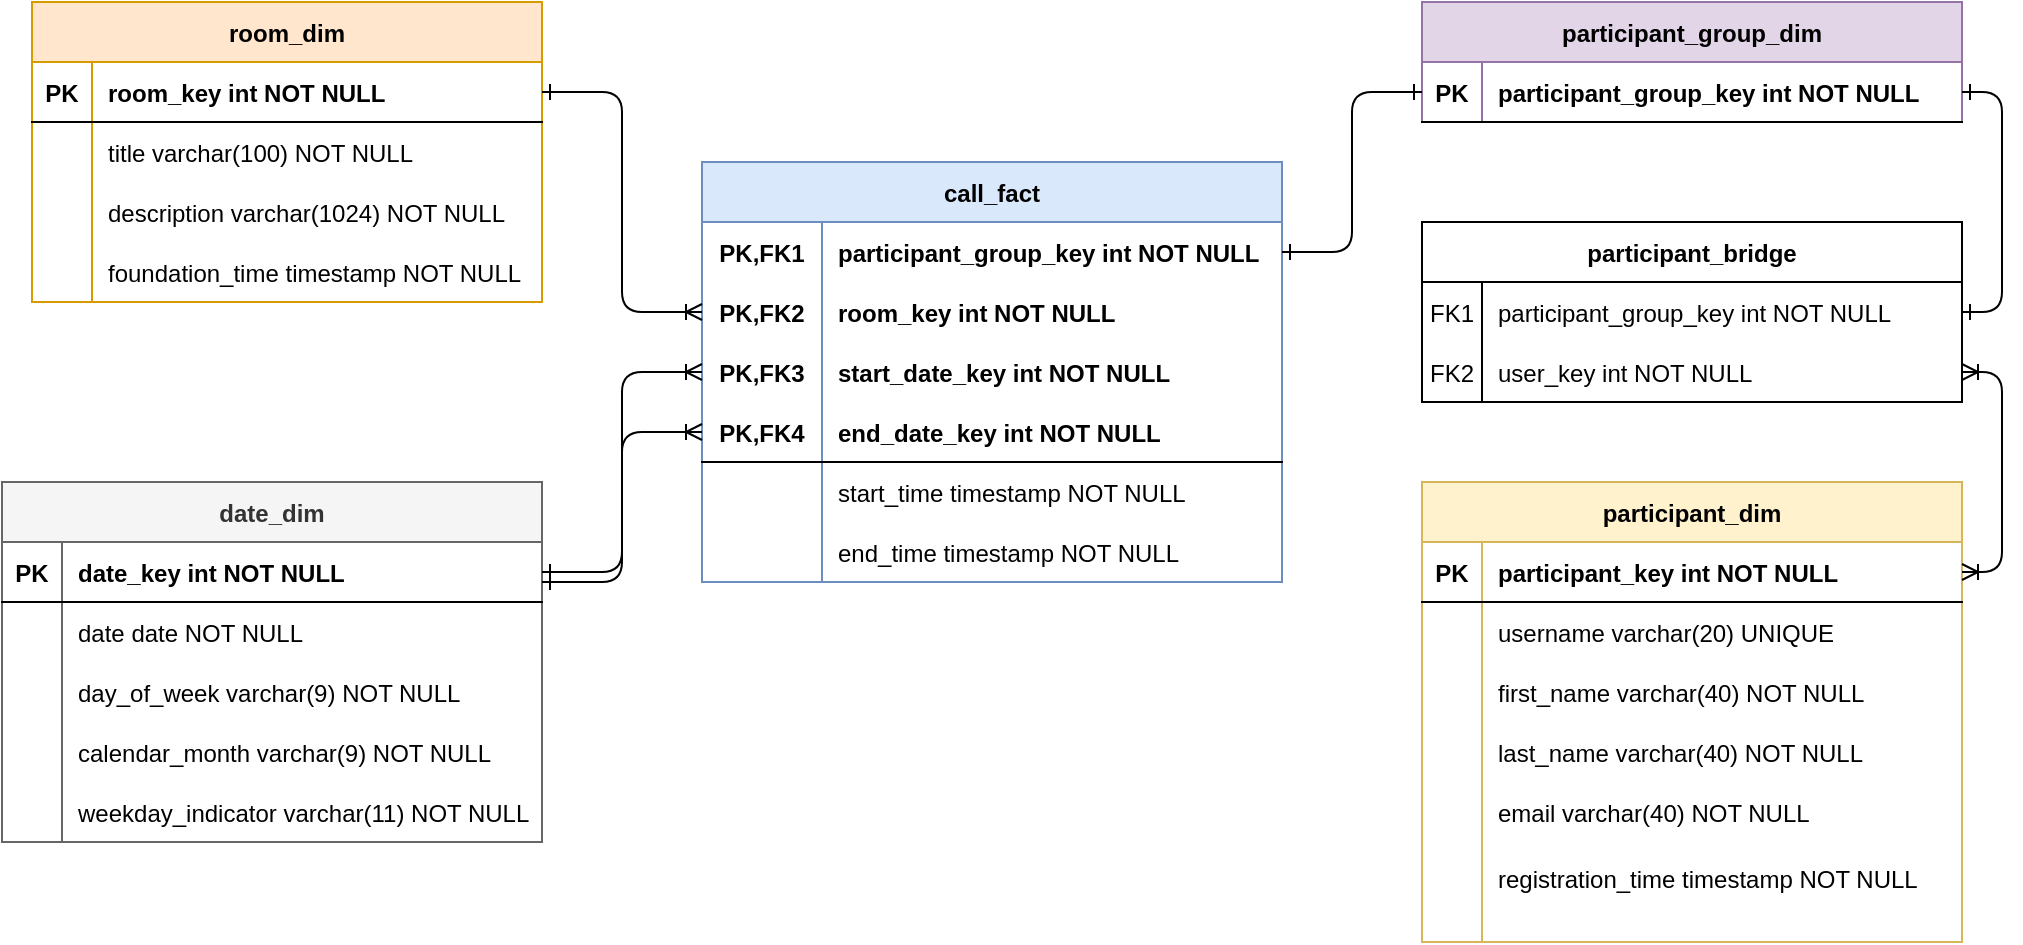 <mxfile version="17.4.6" type="device"><diagram id="qKj7BQouxTG_tLNPHcak" name="Page-1"><mxGraphModel dx="2272" dy="799" grid="1" gridSize="10" guides="1" tooltips="1" connect="1" arrows="1" fold="1" page="1" pageScale="1" pageWidth="850" pageHeight="1100" math="0" shadow="0"><root><mxCell id="0"/><mxCell id="1" parent="0"/><mxCell id="yPWUE9x3bi0etpbtWA5u-27" value="call_fact" style="shape=table;startSize=30;container=1;collapsible=1;childLayout=tableLayout;fixedRows=1;rowLines=0;fontStyle=1;align=center;resizeLast=1;fillColor=#dae8fc;strokeColor=#6c8ebf;" parent="1" vertex="1"><mxGeometry x="320" y="280" width="290" height="210" as="geometry"/></mxCell><mxCell id="yPWUE9x3bi0etpbtWA5u-28" value="" style="shape=tableRow;horizontal=0;startSize=0;swimlaneHead=0;swimlaneBody=0;fillColor=none;collapsible=0;dropTarget=0;points=[[0,0.5],[1,0.5]];portConstraint=eastwest;top=0;left=0;right=0;bottom=0;" parent="yPWUE9x3bi0etpbtWA5u-27" vertex="1"><mxGeometry y="30" width="290" height="30" as="geometry"/></mxCell><mxCell id="yPWUE9x3bi0etpbtWA5u-29" value="PK,FK1" style="shape=partialRectangle;connectable=0;fillColor=none;top=0;left=0;bottom=0;right=0;fontStyle=1;overflow=hidden;" parent="yPWUE9x3bi0etpbtWA5u-28" vertex="1"><mxGeometry width="60" height="30" as="geometry"><mxRectangle width="60" height="30" as="alternateBounds"/></mxGeometry></mxCell><mxCell id="yPWUE9x3bi0etpbtWA5u-30" value="participant_group_key int NOT NULL" style="shape=partialRectangle;connectable=0;fillColor=none;top=0;left=0;bottom=0;right=0;align=left;spacingLeft=6;fontStyle=1;overflow=hidden;" parent="yPWUE9x3bi0etpbtWA5u-28" vertex="1"><mxGeometry x="60" width="230" height="30" as="geometry"><mxRectangle width="230" height="30" as="alternateBounds"/></mxGeometry></mxCell><mxCell id="yPWUE9x3bi0etpbtWA5u-98" value="" style="shape=tableRow;horizontal=0;startSize=0;swimlaneHead=0;swimlaneBody=0;fillColor=none;collapsible=0;dropTarget=0;points=[[0,0.5],[1,0.5]];portConstraint=eastwest;top=0;left=0;right=0;bottom=0;" parent="yPWUE9x3bi0etpbtWA5u-27" vertex="1"><mxGeometry y="60" width="290" height="30" as="geometry"/></mxCell><mxCell id="yPWUE9x3bi0etpbtWA5u-99" value="PK,FK2" style="shape=partialRectangle;connectable=0;fillColor=none;top=0;left=0;bottom=0;right=0;fontStyle=1;overflow=hidden;" parent="yPWUE9x3bi0etpbtWA5u-98" vertex="1"><mxGeometry width="60" height="30" as="geometry"><mxRectangle width="60" height="30" as="alternateBounds"/></mxGeometry></mxCell><mxCell id="yPWUE9x3bi0etpbtWA5u-100" value="room_key int NOT NULL" style="shape=partialRectangle;connectable=0;fillColor=none;top=0;left=0;bottom=0;right=0;align=left;spacingLeft=6;fontStyle=1;overflow=hidden;" parent="yPWUE9x3bi0etpbtWA5u-98" vertex="1"><mxGeometry x="60" width="230" height="30" as="geometry"><mxRectangle width="230" height="30" as="alternateBounds"/></mxGeometry></mxCell><mxCell id="yPWUE9x3bi0etpbtWA5u-43" value="" style="shape=tableRow;horizontal=0;startSize=0;swimlaneHead=0;swimlaneBody=0;fillColor=none;collapsible=0;dropTarget=0;points=[[0,0.5],[1,0.5]];portConstraint=eastwest;top=0;left=0;right=0;bottom=0;" parent="yPWUE9x3bi0etpbtWA5u-27" vertex="1"><mxGeometry y="90" width="290" height="30" as="geometry"/></mxCell><mxCell id="yPWUE9x3bi0etpbtWA5u-44" value="PK,FK3" style="shape=partialRectangle;connectable=0;fillColor=none;top=0;left=0;bottom=0;right=0;fontStyle=1;overflow=hidden;" parent="yPWUE9x3bi0etpbtWA5u-43" vertex="1"><mxGeometry width="60" height="30" as="geometry"><mxRectangle width="60" height="30" as="alternateBounds"/></mxGeometry></mxCell><mxCell id="yPWUE9x3bi0etpbtWA5u-45" value="start_date_key int NOT NULL" style="shape=partialRectangle;connectable=0;fillColor=none;top=0;left=0;bottom=0;right=0;align=left;spacingLeft=6;fontStyle=1;overflow=hidden;" parent="yPWUE9x3bi0etpbtWA5u-43" vertex="1"><mxGeometry x="60" width="230" height="30" as="geometry"><mxRectangle width="230" height="30" as="alternateBounds"/></mxGeometry></mxCell><mxCell id="yPWUE9x3bi0etpbtWA5u-104" value="" style="shape=tableRow;horizontal=0;startSize=0;swimlaneHead=0;swimlaneBody=0;fillColor=none;collapsible=0;dropTarget=0;points=[[0,0.5],[1,0.5]];portConstraint=eastwest;top=0;left=0;right=0;bottom=1;" parent="yPWUE9x3bi0etpbtWA5u-27" vertex="1"><mxGeometry y="120" width="290" height="30" as="geometry"/></mxCell><mxCell id="yPWUE9x3bi0etpbtWA5u-105" value="PK,FK4" style="shape=partialRectangle;connectable=0;fillColor=none;top=0;left=0;bottom=0;right=0;fontStyle=1;overflow=hidden;" parent="yPWUE9x3bi0etpbtWA5u-104" vertex="1"><mxGeometry width="60" height="30" as="geometry"><mxRectangle width="60" height="30" as="alternateBounds"/></mxGeometry></mxCell><mxCell id="yPWUE9x3bi0etpbtWA5u-106" value="end_date_key int NOT NULL" style="shape=partialRectangle;connectable=0;fillColor=none;top=0;left=0;bottom=0;right=0;align=left;spacingLeft=6;fontStyle=1;overflow=hidden;" parent="yPWUE9x3bi0etpbtWA5u-104" vertex="1"><mxGeometry x="60" width="230" height="30" as="geometry"><mxRectangle width="230" height="30" as="alternateBounds"/></mxGeometry></mxCell><mxCell id="yPWUE9x3bi0etpbtWA5u-34" value="" style="shape=tableRow;horizontal=0;startSize=0;swimlaneHead=0;swimlaneBody=0;fillColor=none;collapsible=0;dropTarget=0;points=[[0,0.5],[1,0.5]];portConstraint=eastwest;top=0;left=0;right=0;bottom=0;" parent="yPWUE9x3bi0etpbtWA5u-27" vertex="1"><mxGeometry y="150" width="290" height="30" as="geometry"/></mxCell><mxCell id="yPWUE9x3bi0etpbtWA5u-35" value="" style="shape=partialRectangle;connectable=0;fillColor=none;top=0;left=0;bottom=0;right=0;editable=1;overflow=hidden;" parent="yPWUE9x3bi0etpbtWA5u-34" vertex="1"><mxGeometry width="60" height="30" as="geometry"><mxRectangle width="60" height="30" as="alternateBounds"/></mxGeometry></mxCell><mxCell id="yPWUE9x3bi0etpbtWA5u-36" value="start_time timestamp NOT NULL" style="shape=partialRectangle;connectable=0;fillColor=none;top=0;left=0;bottom=0;right=0;align=left;spacingLeft=6;overflow=hidden;" parent="yPWUE9x3bi0etpbtWA5u-34" vertex="1"><mxGeometry x="60" width="230" height="30" as="geometry"><mxRectangle width="230" height="30" as="alternateBounds"/></mxGeometry></mxCell><mxCell id="yPWUE9x3bi0etpbtWA5u-133" value="" style="shape=tableRow;horizontal=0;startSize=0;swimlaneHead=0;swimlaneBody=0;fillColor=none;collapsible=0;dropTarget=0;points=[[0,0.5],[1,0.5]];portConstraint=eastwest;top=0;left=0;right=0;bottom=0;" parent="yPWUE9x3bi0etpbtWA5u-27" vertex="1"><mxGeometry y="180" width="290" height="30" as="geometry"/></mxCell><mxCell id="yPWUE9x3bi0etpbtWA5u-134" value="" style="shape=partialRectangle;connectable=0;fillColor=none;top=0;left=0;bottom=0;right=0;editable=1;overflow=hidden;" parent="yPWUE9x3bi0etpbtWA5u-133" vertex="1"><mxGeometry width="60" height="30" as="geometry"><mxRectangle width="60" height="30" as="alternateBounds"/></mxGeometry></mxCell><mxCell id="yPWUE9x3bi0etpbtWA5u-135" value="end_time timestamp NOT NULL" style="shape=partialRectangle;connectable=0;fillColor=none;top=0;left=0;bottom=0;right=0;align=left;spacingLeft=6;overflow=hidden;" parent="yPWUE9x3bi0etpbtWA5u-133" vertex="1"><mxGeometry x="60" width="230" height="30" as="geometry"><mxRectangle width="230" height="30" as="alternateBounds"/></mxGeometry></mxCell><mxCell id="yPWUE9x3bi0etpbtWA5u-46" value="participant_group_dim" style="shape=table;startSize=30;container=1;collapsible=1;childLayout=tableLayout;fixedRows=1;rowLines=0;fontStyle=1;align=center;resizeLast=1;fillColor=#e1d5e7;strokeColor=#9673a6;" parent="1" vertex="1"><mxGeometry x="680" y="200" width="270" height="60" as="geometry"/></mxCell><mxCell id="yPWUE9x3bi0etpbtWA5u-47" value="" style="shape=tableRow;horizontal=0;startSize=0;swimlaneHead=0;swimlaneBody=0;fillColor=none;collapsible=0;dropTarget=0;points=[[0,0.5],[1,0.5]];portConstraint=eastwest;top=0;left=0;right=0;bottom=1;" parent="yPWUE9x3bi0etpbtWA5u-46" vertex="1"><mxGeometry y="30" width="270" height="30" as="geometry"/></mxCell><mxCell id="yPWUE9x3bi0etpbtWA5u-48" value="PK" style="shape=partialRectangle;connectable=0;fillColor=none;top=0;left=0;bottom=0;right=0;fontStyle=1;overflow=hidden;" parent="yPWUE9x3bi0etpbtWA5u-47" vertex="1"><mxGeometry width="30" height="30" as="geometry"><mxRectangle width="30" height="30" as="alternateBounds"/></mxGeometry></mxCell><mxCell id="yPWUE9x3bi0etpbtWA5u-49" value="participant_group_key int NOT NULL" style="shape=partialRectangle;connectable=0;fillColor=none;top=0;left=0;bottom=0;right=0;align=left;spacingLeft=6;fontStyle=1;overflow=hidden;" parent="yPWUE9x3bi0etpbtWA5u-47" vertex="1"><mxGeometry x="30" width="240" height="30" as="geometry"><mxRectangle width="240" height="30" as="alternateBounds"/></mxGeometry></mxCell><mxCell id="yPWUE9x3bi0etpbtWA5u-59" value="room_dim" style="shape=table;startSize=30;container=1;collapsible=1;childLayout=tableLayout;fixedRows=1;rowLines=0;fontStyle=1;align=center;resizeLast=1;fillColor=#ffe6cc;strokeColor=#d79b00;" parent="1" vertex="1"><mxGeometry x="-15" y="200" width="255" height="150" as="geometry"/></mxCell><mxCell id="yPWUE9x3bi0etpbtWA5u-60" value="" style="shape=tableRow;horizontal=0;startSize=0;swimlaneHead=0;swimlaneBody=0;fillColor=none;collapsible=0;dropTarget=0;points=[[0,0.5],[1,0.5]];portConstraint=eastwest;top=0;left=0;right=0;bottom=1;" parent="yPWUE9x3bi0etpbtWA5u-59" vertex="1"><mxGeometry y="30" width="255" height="30" as="geometry"/></mxCell><mxCell id="yPWUE9x3bi0etpbtWA5u-61" value="PK" style="shape=partialRectangle;connectable=0;fillColor=none;top=0;left=0;bottom=0;right=0;fontStyle=1;overflow=hidden;" parent="yPWUE9x3bi0etpbtWA5u-60" vertex="1"><mxGeometry width="30" height="30" as="geometry"><mxRectangle width="30" height="30" as="alternateBounds"/></mxGeometry></mxCell><mxCell id="yPWUE9x3bi0etpbtWA5u-62" value="room_key int NOT NULL" style="shape=partialRectangle;connectable=0;fillColor=none;top=0;left=0;bottom=0;right=0;align=left;spacingLeft=6;fontStyle=1;overflow=hidden;" parent="yPWUE9x3bi0etpbtWA5u-60" vertex="1"><mxGeometry x="30" width="225" height="30" as="geometry"><mxRectangle width="225" height="30" as="alternateBounds"/></mxGeometry></mxCell><mxCell id="yPWUE9x3bi0etpbtWA5u-63" value="" style="shape=tableRow;horizontal=0;startSize=0;swimlaneHead=0;swimlaneBody=0;fillColor=none;collapsible=0;dropTarget=0;points=[[0,0.5],[1,0.5]];portConstraint=eastwest;top=0;left=0;right=0;bottom=0;" parent="yPWUE9x3bi0etpbtWA5u-59" vertex="1"><mxGeometry y="60" width="255" height="30" as="geometry"/></mxCell><mxCell id="yPWUE9x3bi0etpbtWA5u-64" value="" style="shape=partialRectangle;connectable=0;fillColor=none;top=0;left=0;bottom=0;right=0;editable=1;overflow=hidden;" parent="yPWUE9x3bi0etpbtWA5u-63" vertex="1"><mxGeometry width="30" height="30" as="geometry"><mxRectangle width="30" height="30" as="alternateBounds"/></mxGeometry></mxCell><mxCell id="yPWUE9x3bi0etpbtWA5u-65" value="title varchar(100) NOT NULL" style="shape=partialRectangle;connectable=0;fillColor=none;top=0;left=0;bottom=0;right=0;align=left;spacingLeft=6;overflow=hidden;" parent="yPWUE9x3bi0etpbtWA5u-63" vertex="1"><mxGeometry x="30" width="225" height="30" as="geometry"><mxRectangle width="225" height="30" as="alternateBounds"/></mxGeometry></mxCell><mxCell id="yPWUE9x3bi0etpbtWA5u-66" value="" style="shape=tableRow;horizontal=0;startSize=0;swimlaneHead=0;swimlaneBody=0;fillColor=none;collapsible=0;dropTarget=0;points=[[0,0.5],[1,0.5]];portConstraint=eastwest;top=0;left=0;right=0;bottom=0;" parent="yPWUE9x3bi0etpbtWA5u-59" vertex="1"><mxGeometry y="90" width="255" height="30" as="geometry"/></mxCell><mxCell id="yPWUE9x3bi0etpbtWA5u-67" value="" style="shape=partialRectangle;connectable=0;fillColor=none;top=0;left=0;bottom=0;right=0;editable=1;overflow=hidden;" parent="yPWUE9x3bi0etpbtWA5u-66" vertex="1"><mxGeometry width="30" height="30" as="geometry"><mxRectangle width="30" height="30" as="alternateBounds"/></mxGeometry></mxCell><mxCell id="yPWUE9x3bi0etpbtWA5u-68" value="description varchar(1024) NOT NULL" style="shape=partialRectangle;connectable=0;fillColor=none;top=0;left=0;bottom=0;right=0;align=left;spacingLeft=6;overflow=hidden;" parent="yPWUE9x3bi0etpbtWA5u-66" vertex="1"><mxGeometry x="30" width="225" height="30" as="geometry"><mxRectangle width="225" height="30" as="alternateBounds"/></mxGeometry></mxCell><mxCell id="yPWUE9x3bi0etpbtWA5u-69" value="" style="shape=tableRow;horizontal=0;startSize=0;swimlaneHead=0;swimlaneBody=0;fillColor=none;collapsible=0;dropTarget=0;points=[[0,0.5],[1,0.5]];portConstraint=eastwest;top=0;left=0;right=0;bottom=0;" parent="yPWUE9x3bi0etpbtWA5u-59" vertex="1"><mxGeometry y="120" width="255" height="30" as="geometry"/></mxCell><mxCell id="yPWUE9x3bi0etpbtWA5u-70" value="" style="shape=partialRectangle;connectable=0;fillColor=none;top=0;left=0;bottom=0;right=0;editable=1;overflow=hidden;" parent="yPWUE9x3bi0etpbtWA5u-69" vertex="1"><mxGeometry width="30" height="30" as="geometry"><mxRectangle width="30" height="30" as="alternateBounds"/></mxGeometry></mxCell><mxCell id="yPWUE9x3bi0etpbtWA5u-71" value="foundation_time timestamp NOT NULL" style="shape=partialRectangle;connectable=0;fillColor=none;top=0;left=0;bottom=0;right=0;align=left;spacingLeft=6;overflow=hidden;" parent="yPWUE9x3bi0etpbtWA5u-69" vertex="1"><mxGeometry x="30" width="225" height="30" as="geometry"><mxRectangle width="225" height="30" as="alternateBounds"/></mxGeometry></mxCell><mxCell id="yPWUE9x3bi0etpbtWA5u-72" value="date_dim" style="shape=table;startSize=30;container=1;collapsible=1;childLayout=tableLayout;fixedRows=1;rowLines=0;fontStyle=1;align=center;resizeLast=1;fillColor=#f5f5f5;fontColor=#333333;strokeColor=#666666;" parent="1" vertex="1"><mxGeometry x="-30" y="440" width="270" height="180" as="geometry"/></mxCell><mxCell id="yPWUE9x3bi0etpbtWA5u-73" value="" style="shape=tableRow;horizontal=0;startSize=0;swimlaneHead=0;swimlaneBody=0;fillColor=none;collapsible=0;dropTarget=0;points=[[0,0.5],[1,0.5]];portConstraint=eastwest;top=0;left=0;right=0;bottom=1;" parent="yPWUE9x3bi0etpbtWA5u-72" vertex="1"><mxGeometry y="30" width="270" height="30" as="geometry"/></mxCell><mxCell id="yPWUE9x3bi0etpbtWA5u-74" value="PK" style="shape=partialRectangle;connectable=0;fillColor=none;top=0;left=0;bottom=0;right=0;fontStyle=1;overflow=hidden;" parent="yPWUE9x3bi0etpbtWA5u-73" vertex="1"><mxGeometry width="30" height="30" as="geometry"><mxRectangle width="30" height="30" as="alternateBounds"/></mxGeometry></mxCell><mxCell id="yPWUE9x3bi0etpbtWA5u-75" value="date_key int NOT NULL" style="shape=partialRectangle;connectable=0;fillColor=none;top=0;left=0;bottom=0;right=0;align=left;spacingLeft=6;fontStyle=1;overflow=hidden;" parent="yPWUE9x3bi0etpbtWA5u-73" vertex="1"><mxGeometry x="30" width="240" height="30" as="geometry"><mxRectangle width="240" height="30" as="alternateBounds"/></mxGeometry></mxCell><mxCell id="yPWUE9x3bi0etpbtWA5u-76" value="" style="shape=tableRow;horizontal=0;startSize=0;swimlaneHead=0;swimlaneBody=0;fillColor=none;collapsible=0;dropTarget=0;points=[[0,0.5],[1,0.5]];portConstraint=eastwest;top=0;left=0;right=0;bottom=0;" parent="yPWUE9x3bi0etpbtWA5u-72" vertex="1"><mxGeometry y="60" width="270" height="30" as="geometry"/></mxCell><mxCell id="yPWUE9x3bi0etpbtWA5u-77" value="" style="shape=partialRectangle;connectable=0;fillColor=none;top=0;left=0;bottom=0;right=0;editable=1;overflow=hidden;" parent="yPWUE9x3bi0etpbtWA5u-76" vertex="1"><mxGeometry width="30" height="30" as="geometry"><mxRectangle width="30" height="30" as="alternateBounds"/></mxGeometry></mxCell><mxCell id="yPWUE9x3bi0etpbtWA5u-78" value="date date NOT NULL" style="shape=partialRectangle;connectable=0;fillColor=none;top=0;left=0;bottom=0;right=0;align=left;spacingLeft=6;overflow=hidden;" parent="yPWUE9x3bi0etpbtWA5u-76" vertex="1"><mxGeometry x="30" width="240" height="30" as="geometry"><mxRectangle width="240" height="30" as="alternateBounds"/></mxGeometry></mxCell><mxCell id="yPWUE9x3bi0etpbtWA5u-79" value="" style="shape=tableRow;horizontal=0;startSize=0;swimlaneHead=0;swimlaneBody=0;fillColor=none;collapsible=0;dropTarget=0;points=[[0,0.5],[1,0.5]];portConstraint=eastwest;top=0;left=0;right=0;bottom=0;" parent="yPWUE9x3bi0etpbtWA5u-72" vertex="1"><mxGeometry y="90" width="270" height="30" as="geometry"/></mxCell><mxCell id="yPWUE9x3bi0etpbtWA5u-80" value="" style="shape=partialRectangle;connectable=0;fillColor=none;top=0;left=0;bottom=0;right=0;editable=1;overflow=hidden;" parent="yPWUE9x3bi0etpbtWA5u-79" vertex="1"><mxGeometry width="30" height="30" as="geometry"><mxRectangle width="30" height="30" as="alternateBounds"/></mxGeometry></mxCell><mxCell id="yPWUE9x3bi0etpbtWA5u-81" value="day_of_week varchar(9) NOT NULL" style="shape=partialRectangle;connectable=0;fillColor=none;top=0;left=0;bottom=0;right=0;align=left;spacingLeft=6;overflow=hidden;" parent="yPWUE9x3bi0etpbtWA5u-79" vertex="1"><mxGeometry x="30" width="240" height="30" as="geometry"><mxRectangle width="240" height="30" as="alternateBounds"/></mxGeometry></mxCell><mxCell id="yPWUE9x3bi0etpbtWA5u-82" value="" style="shape=tableRow;horizontal=0;startSize=0;swimlaneHead=0;swimlaneBody=0;fillColor=none;collapsible=0;dropTarget=0;points=[[0,0.5],[1,0.5]];portConstraint=eastwest;top=0;left=0;right=0;bottom=0;" parent="yPWUE9x3bi0etpbtWA5u-72" vertex="1"><mxGeometry y="120" width="270" height="30" as="geometry"/></mxCell><mxCell id="yPWUE9x3bi0etpbtWA5u-83" value="" style="shape=partialRectangle;connectable=0;fillColor=none;top=0;left=0;bottom=0;right=0;editable=1;overflow=hidden;" parent="yPWUE9x3bi0etpbtWA5u-82" vertex="1"><mxGeometry width="30" height="30" as="geometry"><mxRectangle width="30" height="30" as="alternateBounds"/></mxGeometry></mxCell><mxCell id="yPWUE9x3bi0etpbtWA5u-84" value="calendar_month varchar(9) NOT NULL" style="shape=partialRectangle;connectable=0;fillColor=none;top=0;left=0;bottom=0;right=0;align=left;spacingLeft=6;overflow=hidden;" parent="yPWUE9x3bi0etpbtWA5u-82" vertex="1"><mxGeometry x="30" width="240" height="30" as="geometry"><mxRectangle width="240" height="30" as="alternateBounds"/></mxGeometry></mxCell><mxCell id="yPWUE9x3bi0etpbtWA5u-150" value="" style="shape=tableRow;horizontal=0;startSize=0;swimlaneHead=0;swimlaneBody=0;fillColor=none;collapsible=0;dropTarget=0;points=[[0,0.5],[1,0.5]];portConstraint=eastwest;top=0;left=0;right=0;bottom=0;" parent="yPWUE9x3bi0etpbtWA5u-72" vertex="1"><mxGeometry y="150" width="270" height="30" as="geometry"/></mxCell><mxCell id="yPWUE9x3bi0etpbtWA5u-151" value="" style="shape=partialRectangle;connectable=0;fillColor=none;top=0;left=0;bottom=0;right=0;editable=1;overflow=hidden;" parent="yPWUE9x3bi0etpbtWA5u-150" vertex="1"><mxGeometry width="30" height="30" as="geometry"><mxRectangle width="30" height="30" as="alternateBounds"/></mxGeometry></mxCell><mxCell id="yPWUE9x3bi0etpbtWA5u-152" value="weekday_indicator varchar(11) NOT NULL" style="shape=partialRectangle;connectable=0;fillColor=none;top=0;left=0;bottom=0;right=0;align=left;spacingLeft=6;overflow=hidden;" parent="yPWUE9x3bi0etpbtWA5u-150" vertex="1"><mxGeometry x="30" width="240" height="30" as="geometry"><mxRectangle width="240" height="30" as="alternateBounds"/></mxGeometry></mxCell><mxCell id="yPWUE9x3bi0etpbtWA5u-107" value="participant_dim" style="shape=table;startSize=30;container=1;collapsible=1;childLayout=tableLayout;fixedRows=1;rowLines=0;fontStyle=1;align=center;resizeLast=1;fillColor=#fff2cc;strokeColor=#d6b656;" parent="1" vertex="1"><mxGeometry x="680" y="440" width="270" height="230" as="geometry"/></mxCell><mxCell id="yPWUE9x3bi0etpbtWA5u-108" value="" style="shape=tableRow;horizontal=0;startSize=0;swimlaneHead=0;swimlaneBody=0;fillColor=none;collapsible=0;dropTarget=0;points=[[0,0.5],[1,0.5]];portConstraint=eastwest;top=0;left=0;right=0;bottom=1;" parent="yPWUE9x3bi0etpbtWA5u-107" vertex="1"><mxGeometry y="30" width="270" height="30" as="geometry"/></mxCell><mxCell id="yPWUE9x3bi0etpbtWA5u-109" value="PK" style="shape=partialRectangle;connectable=0;fillColor=none;top=0;left=0;bottom=0;right=0;fontStyle=1;overflow=hidden;" parent="yPWUE9x3bi0etpbtWA5u-108" vertex="1"><mxGeometry width="30" height="30" as="geometry"><mxRectangle width="30" height="30" as="alternateBounds"/></mxGeometry></mxCell><mxCell id="yPWUE9x3bi0etpbtWA5u-110" value="participant_key int NOT NULL" style="shape=partialRectangle;connectable=0;fillColor=none;top=0;left=0;bottom=0;right=0;align=left;spacingLeft=6;fontStyle=1;overflow=hidden;strokeColor=default;" parent="yPWUE9x3bi0etpbtWA5u-108" vertex="1"><mxGeometry x="30" width="240" height="30" as="geometry"><mxRectangle width="240" height="30" as="alternateBounds"/></mxGeometry></mxCell><mxCell id="yPWUE9x3bi0etpbtWA5u-111" value="" style="shape=tableRow;horizontal=0;startSize=0;swimlaneHead=0;swimlaneBody=0;fillColor=none;collapsible=0;dropTarget=0;points=[[0,0.5],[1,0.5]];portConstraint=eastwest;top=0;left=0;right=0;bottom=0;" parent="yPWUE9x3bi0etpbtWA5u-107" vertex="1"><mxGeometry y="60" width="270" height="30" as="geometry"/></mxCell><mxCell id="yPWUE9x3bi0etpbtWA5u-112" value="" style="shape=partialRectangle;connectable=0;fillColor=none;top=0;left=0;bottom=0;right=0;editable=1;overflow=hidden;" parent="yPWUE9x3bi0etpbtWA5u-111" vertex="1"><mxGeometry width="30" height="30" as="geometry"><mxRectangle width="30" height="30" as="alternateBounds"/></mxGeometry></mxCell><mxCell id="yPWUE9x3bi0etpbtWA5u-113" value="username varchar(20) UNIQUE" style="shape=partialRectangle;connectable=0;fillColor=none;top=0;left=0;bottom=0;right=0;align=left;spacingLeft=6;overflow=hidden;" parent="yPWUE9x3bi0etpbtWA5u-111" vertex="1"><mxGeometry x="30" width="240" height="30" as="geometry"><mxRectangle width="240" height="30" as="alternateBounds"/></mxGeometry></mxCell><mxCell id="yPWUE9x3bi0etpbtWA5u-114" value="" style="shape=tableRow;horizontal=0;startSize=0;swimlaneHead=0;swimlaneBody=0;fillColor=none;collapsible=0;dropTarget=0;points=[[0,0.5],[1,0.5]];portConstraint=eastwest;top=0;left=0;right=0;bottom=0;" parent="yPWUE9x3bi0etpbtWA5u-107" vertex="1"><mxGeometry y="90" width="270" height="30" as="geometry"/></mxCell><mxCell id="yPWUE9x3bi0etpbtWA5u-115" value="" style="shape=partialRectangle;connectable=0;fillColor=none;top=0;left=0;bottom=0;right=0;editable=1;overflow=hidden;" parent="yPWUE9x3bi0etpbtWA5u-114" vertex="1"><mxGeometry width="30" height="30" as="geometry"><mxRectangle width="30" height="30" as="alternateBounds"/></mxGeometry></mxCell><mxCell id="yPWUE9x3bi0etpbtWA5u-116" value="first_name varchar(40) NOT NULL" style="shape=partialRectangle;connectable=0;fillColor=none;top=0;left=0;bottom=0;right=0;align=left;spacingLeft=6;overflow=hidden;" parent="yPWUE9x3bi0etpbtWA5u-114" vertex="1"><mxGeometry x="30" width="240" height="30" as="geometry"><mxRectangle width="240" height="30" as="alternateBounds"/></mxGeometry></mxCell><mxCell id="yPWUE9x3bi0etpbtWA5u-117" value="" style="shape=tableRow;horizontal=0;startSize=0;swimlaneHead=0;swimlaneBody=0;fillColor=none;collapsible=0;dropTarget=0;points=[[0,0.5],[1,0.5]];portConstraint=eastwest;top=0;left=0;right=0;bottom=0;" parent="yPWUE9x3bi0etpbtWA5u-107" vertex="1"><mxGeometry y="120" width="270" height="30" as="geometry"/></mxCell><mxCell id="yPWUE9x3bi0etpbtWA5u-118" value="" style="shape=partialRectangle;connectable=0;fillColor=none;top=0;left=0;bottom=0;right=0;editable=1;overflow=hidden;" parent="yPWUE9x3bi0etpbtWA5u-117" vertex="1"><mxGeometry width="30" height="30" as="geometry"><mxRectangle width="30" height="30" as="alternateBounds"/></mxGeometry></mxCell><mxCell id="yPWUE9x3bi0etpbtWA5u-119" value="last_name varchar(40) NOT NULL" style="shape=partialRectangle;connectable=0;fillColor=none;top=0;left=0;bottom=0;right=0;align=left;spacingLeft=6;overflow=hidden;" parent="yPWUE9x3bi0etpbtWA5u-117" vertex="1"><mxGeometry x="30" width="240" height="30" as="geometry"><mxRectangle width="240" height="30" as="alternateBounds"/></mxGeometry></mxCell><mxCell id="yPWUE9x3bi0etpbtWA5u-140" value="" style="shape=tableRow;horizontal=0;startSize=0;swimlaneHead=0;swimlaneBody=0;fillColor=none;collapsible=0;dropTarget=0;points=[[0,0.5],[1,0.5]];portConstraint=eastwest;top=0;left=0;right=0;bottom=0;" parent="yPWUE9x3bi0etpbtWA5u-107" vertex="1"><mxGeometry y="150" width="270" height="30" as="geometry"/></mxCell><mxCell id="yPWUE9x3bi0etpbtWA5u-141" value="" style="shape=partialRectangle;connectable=0;fillColor=none;top=0;left=0;bottom=0;right=0;editable=1;overflow=hidden;" parent="yPWUE9x3bi0etpbtWA5u-140" vertex="1"><mxGeometry width="30" height="30" as="geometry"><mxRectangle width="30" height="30" as="alternateBounds"/></mxGeometry></mxCell><mxCell id="yPWUE9x3bi0etpbtWA5u-142" value="email varchar(40) NOT NULL" style="shape=partialRectangle;connectable=0;fillColor=none;top=0;left=0;bottom=0;right=0;align=left;spacingLeft=6;overflow=hidden;" parent="yPWUE9x3bi0etpbtWA5u-140" vertex="1"><mxGeometry x="30" width="240" height="30" as="geometry"><mxRectangle width="240" height="30" as="alternateBounds"/></mxGeometry></mxCell><mxCell id="yPWUE9x3bi0etpbtWA5u-143" value="" style="shape=tableRow;horizontal=0;startSize=0;swimlaneHead=0;swimlaneBody=0;fillColor=none;collapsible=0;dropTarget=0;points=[[0,0.5],[1,0.5]];portConstraint=eastwest;top=0;left=0;right=0;bottom=0;" parent="yPWUE9x3bi0etpbtWA5u-107" vertex="1"><mxGeometry y="180" width="270" height="50" as="geometry"/></mxCell><mxCell id="yPWUE9x3bi0etpbtWA5u-144" value="" style="shape=partialRectangle;connectable=0;fillColor=none;top=0;left=0;bottom=0;right=0;editable=1;overflow=hidden;" parent="yPWUE9x3bi0etpbtWA5u-143" vertex="1"><mxGeometry width="30" height="50" as="geometry"><mxRectangle width="30" height="50" as="alternateBounds"/></mxGeometry></mxCell><mxCell id="yPWUE9x3bi0etpbtWA5u-145" value="registration_time timestamp NOT NULL&#10;" style="shape=partialRectangle;connectable=0;fillColor=none;top=0;left=0;bottom=0;right=0;align=left;spacingLeft=6;overflow=hidden;" parent="yPWUE9x3bi0etpbtWA5u-143" vertex="1"><mxGeometry x="30" width="240" height="50" as="geometry"><mxRectangle width="240" height="50" as="alternateBounds"/></mxGeometry></mxCell><mxCell id="yPWUE9x3bi0etpbtWA5u-120" value="participant_bridge" style="shape=table;startSize=30;container=1;collapsible=1;childLayout=tableLayout;fixedRows=1;rowLines=0;fontStyle=1;align=center;resizeLast=1;" parent="1" vertex="1"><mxGeometry x="680" y="310" width="270" height="90" as="geometry"><mxRectangle x="680" y="310" width="140" height="30" as="alternateBounds"/></mxGeometry></mxCell><mxCell id="yPWUE9x3bi0etpbtWA5u-124" value="" style="shape=tableRow;horizontal=0;startSize=0;swimlaneHead=0;swimlaneBody=0;fillColor=none;collapsible=0;dropTarget=0;points=[[0,0.5],[1,0.5]];portConstraint=eastwest;top=0;left=0;right=0;bottom=0;" parent="yPWUE9x3bi0etpbtWA5u-120" vertex="1"><mxGeometry y="30" width="270" height="30" as="geometry"/></mxCell><mxCell id="yPWUE9x3bi0etpbtWA5u-125" value="FK1" style="shape=partialRectangle;connectable=0;fillColor=none;top=0;left=0;bottom=0;right=0;editable=1;overflow=hidden;" parent="yPWUE9x3bi0etpbtWA5u-124" vertex="1"><mxGeometry width="30" height="30" as="geometry"><mxRectangle width="30" height="30" as="alternateBounds"/></mxGeometry></mxCell><mxCell id="yPWUE9x3bi0etpbtWA5u-126" value="participant_group_key int NOT NULL" style="shape=partialRectangle;connectable=0;fillColor=none;top=0;left=0;bottom=0;right=0;align=left;spacingLeft=6;overflow=hidden;" parent="yPWUE9x3bi0etpbtWA5u-124" vertex="1"><mxGeometry x="30" width="240" height="30" as="geometry"><mxRectangle width="240" height="30" as="alternateBounds"/></mxGeometry></mxCell><mxCell id="yPWUE9x3bi0etpbtWA5u-127" value="" style="shape=tableRow;horizontal=0;startSize=0;swimlaneHead=0;swimlaneBody=0;fillColor=none;collapsible=0;dropTarget=0;points=[[0,0.5],[1,0.5]];portConstraint=eastwest;top=0;left=0;right=0;bottom=0;" parent="yPWUE9x3bi0etpbtWA5u-120" vertex="1"><mxGeometry y="60" width="270" height="30" as="geometry"/></mxCell><mxCell id="yPWUE9x3bi0etpbtWA5u-128" value="FK2" style="shape=partialRectangle;connectable=0;fillColor=none;top=0;left=0;bottom=0;right=0;editable=1;overflow=hidden;" parent="yPWUE9x3bi0etpbtWA5u-127" vertex="1"><mxGeometry width="30" height="30" as="geometry"><mxRectangle width="30" height="30" as="alternateBounds"/></mxGeometry></mxCell><mxCell id="yPWUE9x3bi0etpbtWA5u-129" value="user_key int NOT NULL" style="shape=partialRectangle;connectable=0;fillColor=none;top=0;left=0;bottom=0;right=0;align=left;spacingLeft=6;overflow=hidden;" parent="yPWUE9x3bi0etpbtWA5u-127" vertex="1"><mxGeometry x="30" width="240" height="30" as="geometry"><mxRectangle width="240" height="30" as="alternateBounds"/></mxGeometry></mxCell><mxCell id="yPWUE9x3bi0etpbtWA5u-136" style="edgeStyle=orthogonalEdgeStyle;rounded=1;orthogonalLoop=1;jettySize=auto;html=1;exitX=1;exitY=0.5;exitDx=0;exitDy=0;endArrow=ERone;endFill=0;startArrow=ERone;startFill=0;" parent="1" source="yPWUE9x3bi0etpbtWA5u-28" target="yPWUE9x3bi0etpbtWA5u-47" edge="1"><mxGeometry relative="1" as="geometry"/></mxCell><mxCell id="yPWUE9x3bi0etpbtWA5u-137" style="edgeStyle=orthogonalEdgeStyle;rounded=1;orthogonalLoop=1;jettySize=auto;html=1;exitX=1;exitY=0.5;exitDx=0;exitDy=0;entryX=1;entryY=0.5;entryDx=0;entryDy=0;startArrow=ERone;startFill=0;endArrow=ERone;endFill=0;" parent="1" source="yPWUE9x3bi0etpbtWA5u-47" target="yPWUE9x3bi0etpbtWA5u-124" edge="1"><mxGeometry relative="1" as="geometry"/></mxCell><mxCell id="yPWUE9x3bi0etpbtWA5u-138" style="edgeStyle=orthogonalEdgeStyle;rounded=1;orthogonalLoop=1;jettySize=auto;html=1;exitX=1;exitY=0.5;exitDx=0;exitDy=0;entryX=1;entryY=0.5;entryDx=0;entryDy=0;startArrow=ERoneToMany;startFill=0;endArrow=ERoneToMany;endFill=0;" parent="1" source="yPWUE9x3bi0etpbtWA5u-127" target="yPWUE9x3bi0etpbtWA5u-108" edge="1"><mxGeometry relative="1" as="geometry"/></mxCell><mxCell id="yPWUE9x3bi0etpbtWA5u-147" style="edgeStyle=orthogonalEdgeStyle;rounded=1;orthogonalLoop=1;jettySize=auto;html=1;exitX=0;exitY=0.5;exitDx=0;exitDy=0;entryX=1;entryY=0.5;entryDx=0;entryDy=0;startArrow=ERoneToMany;startFill=0;endArrow=ERone;endFill=0;" parent="1" source="yPWUE9x3bi0etpbtWA5u-98" target="yPWUE9x3bi0etpbtWA5u-60" edge="1"><mxGeometry relative="1" as="geometry"/></mxCell><mxCell id="yPWUE9x3bi0etpbtWA5u-148" style="edgeStyle=orthogonalEdgeStyle;rounded=1;orthogonalLoop=1;jettySize=auto;html=1;exitX=0;exitY=0.5;exitDx=0;exitDy=0;entryX=1;entryY=0.5;entryDx=0;entryDy=0;startArrow=ERoneToMany;startFill=0;endArrow=ERone;endFill=0;" parent="1" source="yPWUE9x3bi0etpbtWA5u-43" target="yPWUE9x3bi0etpbtWA5u-73" edge="1"><mxGeometry relative="1" as="geometry"/></mxCell><mxCell id="yPWUE9x3bi0etpbtWA5u-149" style="edgeStyle=orthogonalEdgeStyle;rounded=1;orthogonalLoop=1;jettySize=auto;html=1;exitX=0;exitY=0.5;exitDx=0;exitDy=0;startArrow=ERoneToMany;startFill=0;endArrow=ERone;endFill=0;" parent="1" source="yPWUE9x3bi0etpbtWA5u-104" edge="1"><mxGeometry relative="1" as="geometry"><mxPoint x="240" y="490" as="targetPoint"/><Array as="points"><mxPoint x="280" y="415"/><mxPoint x="280" y="490"/></Array></mxGeometry></mxCell></root></mxGraphModel></diagram></mxfile>